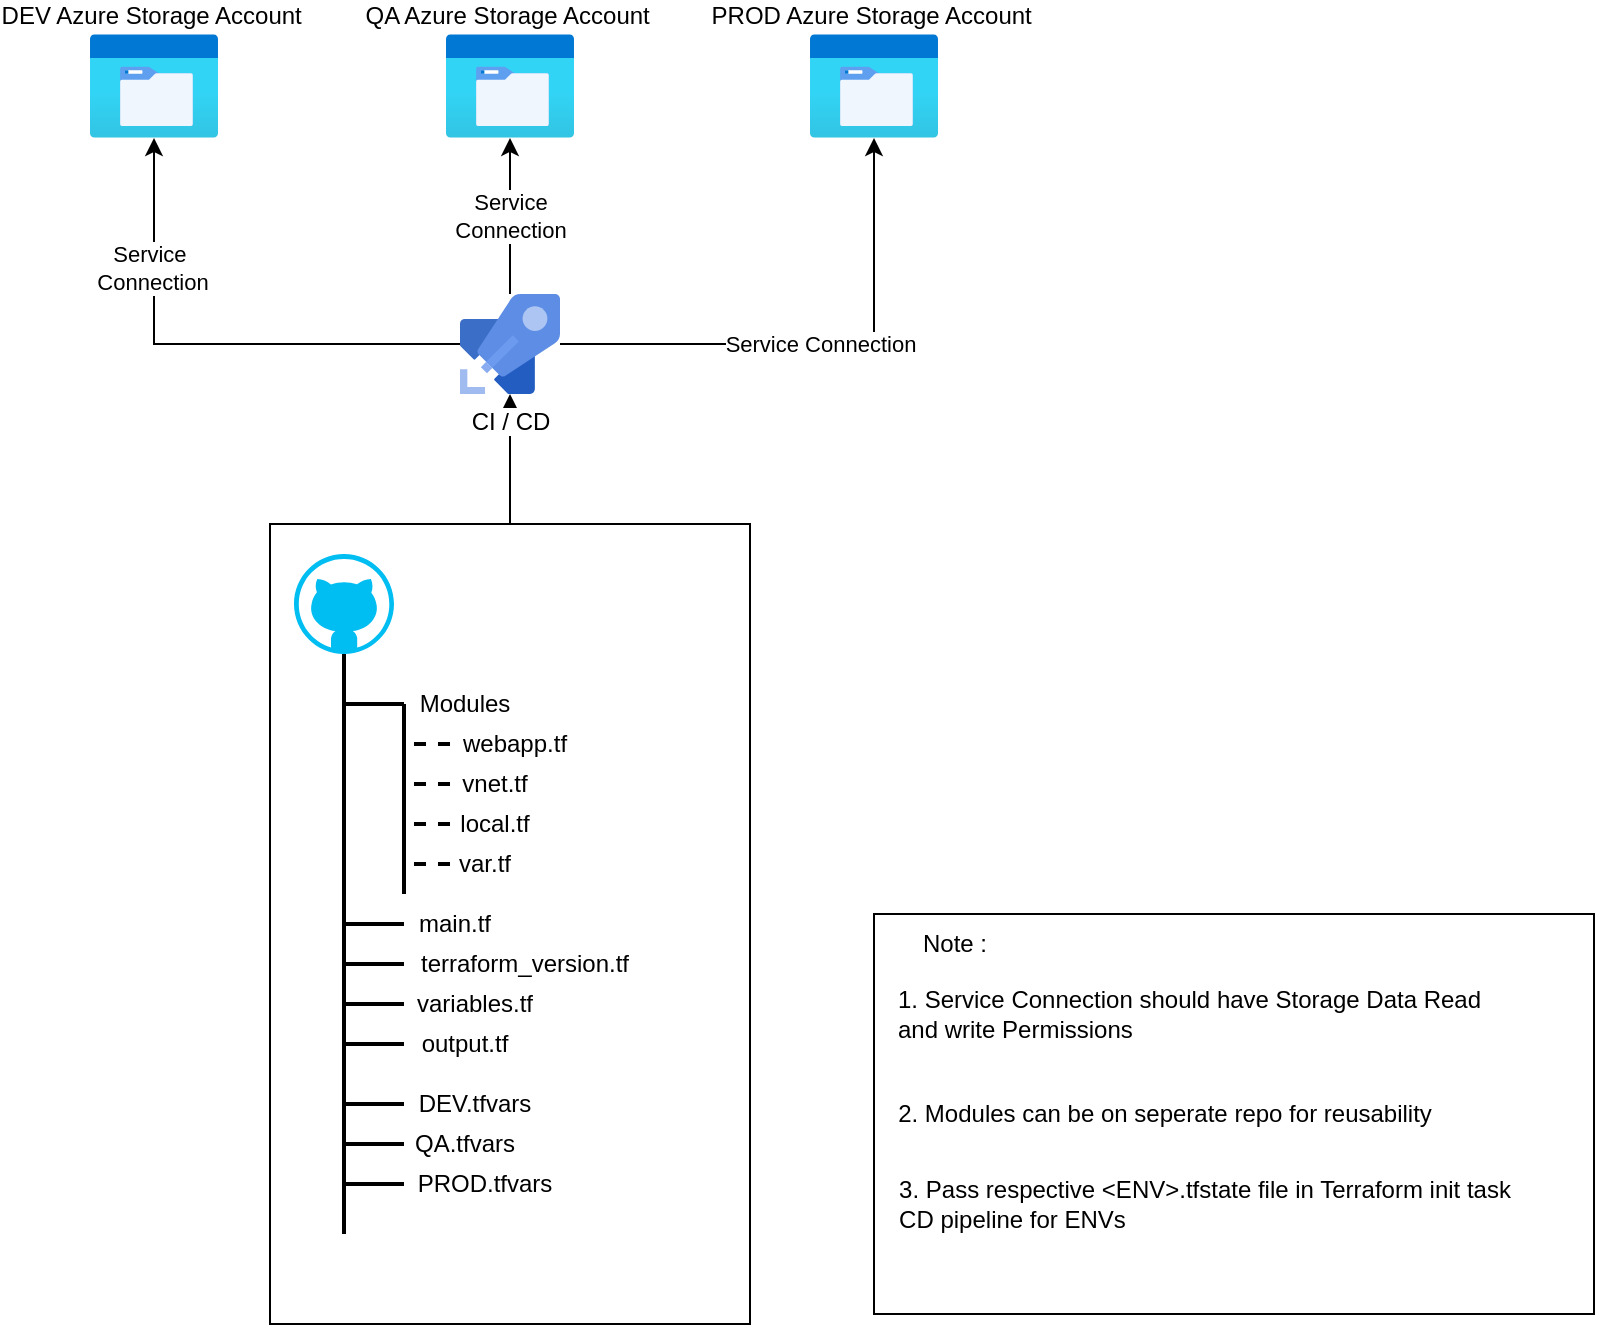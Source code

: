 <mxfile version="20.6.2" type="device"><diagram id="OgOpwDSgZrxH5hxkTIed" name="For Azure "><mxGraphModel dx="1422" dy="876" grid="1" gridSize="10" guides="1" tooltips="1" connect="1" arrows="1" fold="1" page="1" pageScale="1" pageWidth="3300" pageHeight="2339" math="0" shadow="0"><root><mxCell id="0"/><mxCell id="1" parent="0"/><mxCell id="o1jpF0g3ulaulpzSz3av-54" style="edgeStyle=orthogonalEdgeStyle;rounded=0;orthogonalLoop=1;jettySize=auto;html=1;" edge="1" parent="1" source="o1jpF0g3ulaulpzSz3av-20" target="o1jpF0g3ulaulpzSz3av-50"><mxGeometry relative="1" as="geometry"/></mxCell><mxCell id="o1jpF0g3ulaulpzSz3av-20" value="" style="verticalLabelPosition=bottom;verticalAlign=top;html=1;shape=mxgraph.basic.rect;fillColor2=none;strokeWidth=1;size=20;indent=5;" vertex="1" parent="1"><mxGeometry x="218" y="305" width="240" height="400" as="geometry"/></mxCell><mxCell id="o1jpF0g3ulaulpzSz3av-1" value="DEV Azure Storage Account&amp;nbsp;" style="aspect=fixed;html=1;points=[];align=center;image;fontSize=12;image=img/lib/azure2/general/Storage_Azure_Files.svg;labelPosition=center;verticalLabelPosition=top;verticalAlign=bottom;" vertex="1" parent="1"><mxGeometry x="128" y="60" width="64" height="52" as="geometry"/></mxCell><mxCell id="o1jpF0g3ulaulpzSz3av-2" value="QA Azure Storage Account&amp;nbsp;" style="aspect=fixed;html=1;points=[];align=center;image;fontSize=12;image=img/lib/azure2/general/Storage_Azure_Files.svg;labelPosition=center;verticalLabelPosition=top;verticalAlign=bottom;" vertex="1" parent="1"><mxGeometry x="306" y="60" width="64" height="52" as="geometry"/></mxCell><mxCell id="o1jpF0g3ulaulpzSz3av-3" value="PROD Azure Storage Account&amp;nbsp;" style="aspect=fixed;html=1;points=[];align=center;image;fontSize=12;image=img/lib/azure2/general/Storage_Azure_Files.svg;labelPosition=center;verticalLabelPosition=top;verticalAlign=bottom;" vertex="1" parent="1"><mxGeometry x="488" y="60" width="64" height="52" as="geometry"/></mxCell><mxCell id="o1jpF0g3ulaulpzSz3av-4" value="" style="verticalLabelPosition=bottom;html=1;verticalAlign=top;align=center;strokeColor=none;fillColor=#00BEF2;shape=mxgraph.azure.github_code;pointerEvents=1;" vertex="1" parent="1"><mxGeometry x="230" y="320" width="50" height="50" as="geometry"/></mxCell><mxCell id="o1jpF0g3ulaulpzSz3av-7" value="Modules" style="text;html=1;align=center;verticalAlign=middle;resizable=0;points=[];autosize=1;strokeColor=none;fillColor=none;" vertex="1" parent="1"><mxGeometry x="280" y="380" width="70" height="30" as="geometry"/></mxCell><mxCell id="o1jpF0g3ulaulpzSz3av-8" value="webapp.tf" style="text;html=1;align=center;verticalAlign=middle;resizable=0;points=[];autosize=1;strokeColor=none;fillColor=none;" vertex="1" parent="1"><mxGeometry x="300" y="400" width="80" height="30" as="geometry"/></mxCell><mxCell id="o1jpF0g3ulaulpzSz3av-9" value="vnet.tf" style="text;html=1;align=center;verticalAlign=middle;resizable=0;points=[];autosize=1;strokeColor=none;fillColor=none;" vertex="1" parent="1"><mxGeometry x="300" y="420" width="60" height="30" as="geometry"/></mxCell><mxCell id="o1jpF0g3ulaulpzSz3av-10" value="local.tf" style="text;html=1;align=center;verticalAlign=middle;resizable=0;points=[];autosize=1;strokeColor=none;fillColor=none;" vertex="1" parent="1"><mxGeometry x="300" y="440" width="60" height="30" as="geometry"/></mxCell><mxCell id="o1jpF0g3ulaulpzSz3av-11" value="var.tf" style="text;html=1;align=center;verticalAlign=middle;resizable=0;points=[];autosize=1;strokeColor=none;fillColor=none;" vertex="1" parent="1"><mxGeometry x="300" y="460" width="50" height="30" as="geometry"/></mxCell><mxCell id="o1jpF0g3ulaulpzSz3av-12" value="main.tf" style="text;html=1;align=center;verticalAlign=middle;resizable=0;points=[];autosize=1;strokeColor=none;fillColor=none;" vertex="1" parent="1"><mxGeometry x="280" y="490" width="60" height="30" as="geometry"/></mxCell><mxCell id="o1jpF0g3ulaulpzSz3av-13" value="terraform_version.tf" style="text;html=1;align=center;verticalAlign=middle;resizable=0;points=[];autosize=1;strokeColor=none;fillColor=none;" vertex="1" parent="1"><mxGeometry x="280" y="510" width="130" height="30" as="geometry"/></mxCell><mxCell id="o1jpF0g3ulaulpzSz3av-14" value="DEV.tfvars&lt;span style=&quot;color: rgba(0, 0, 0, 0); font-family: monospace; font-size: 0px; text-align: start;&quot;&gt;%3CmxGraphModel%3E%3Croot%3E%3CmxCell%20id%3D%220%22%2F%3E%3CmxCell%20id%3D%221%22%20parent%3D%220%22%2F%3E%3CmxCell%20id%3D%222%22%20value%3D%22webapp.tf%22%20style%3D%22text%3Bhtml%3D1%3Balign%3Dcenter%3BverticalAlign%3Dmiddle%3Bresizable%3D0%3Bpoints%3D%5B%5D%3Bautosize%3D1%3BstrokeColor%3Dnone%3BfillColor%3Dnone%3B%22%20vertex%3D%221%22%20parent%3D%221%22%3E%3CmxGeometry%20x%3D%22300%22%20y%3D%22400%22%20width%3D%2280%22%20height%3D%2230%22%20as%3D%22geometry%22%2F%3E%3C%2FmxCell%3E%3C%2Froot%3E%3C%2FmxGraphModel%3E&lt;/span&gt;" style="text;html=1;align=center;verticalAlign=middle;resizable=0;points=[];autosize=1;strokeColor=none;fillColor=none;" vertex="1" parent="1"><mxGeometry x="280" y="580" width="80" height="30" as="geometry"/></mxCell><mxCell id="o1jpF0g3ulaulpzSz3av-15" value="QA.tfvars&lt;span style=&quot;color: rgba(0, 0, 0, 0); font-family: monospace; font-size: 0px; text-align: start;&quot;&gt;%3CmxGraphModel%3E%3Croot%3E%3CmxCell%20id%3D%220%22%2F%3E%3CmxCell%20id%3D%221%22%20parent%3D%220%22%2F%3E%3CmxCell%20id%3D%222%22%20value%3D%22webapp.tf%22%20style%3D%22text%3Bhtml%3D1%3Balign%3Dcenter%3BverticalAlign%3Dmiddle%3Bresizable%3D0%3Bpoints%3D%5B%5D%3Bautosize%3D1%3BstrokeColor%3Dnone%3BfillColor%3Dnone%3B%22%20vertex%3D%221%22%20parent%3D%221%22%3E%3CmxGeometry%20x%3D%22300%22%20y%3D%22400%22%20width%3D%2280%22%20height%3D%2230%22%20as%3D%22geometry%22%2F%3E%3C%2FmxCell%3E%3C%2Froot%3E%3C%2FmxGraphModel%3E&lt;/span&gt;" style="text;html=1;align=center;verticalAlign=middle;resizable=0;points=[];autosize=1;strokeColor=none;fillColor=none;" vertex="1" parent="1"><mxGeometry x="280" y="600" width="70" height="30" as="geometry"/></mxCell><mxCell id="o1jpF0g3ulaulpzSz3av-16" value="PROD.tfvars&lt;span style=&quot;color: rgba(0, 0, 0, 0); font-family: monospace; font-size: 0px; text-align: start;&quot;&gt;%3CmxGraphModel%3E%3Croot%3E%3CmxCell%20id%3D%220%22%2F%3E%3CmxCell%20id%3D%221%22%20parent%3D%220%22%2F%3E%3CmxCell%20id%3D%222%22%20value%3D%22webapp.tf%22%20style%3D%22text%3Bhtml%3D1%3Balign%3Dcenter%3BverticalAlign%3Dmiddle%3Bresizable%3D0%3Bpoints%3D%5B%5D%3Bautosize%3D1%3BstrokeColor%3Dnone%3BfillColor%3Dnone%3B%22%20vertex%3D%221%22%20parent%3D%221%22%3E%3CmxGeometry%20x%3D%22300%22%20y%3D%22400%22%20width%3D%2280%22%20height%3D%2230%22%20as%3D%22geometry%22%2F%3E%3C%2FmxCell%3E%3C%2Froot%3E%3C%2FmxGraphModel%3E&lt;/span&gt;" style="text;html=1;align=center;verticalAlign=middle;resizable=0;points=[];autosize=1;strokeColor=none;fillColor=none;" vertex="1" parent="1"><mxGeometry x="280" y="620" width="90" height="30" as="geometry"/></mxCell><mxCell id="o1jpF0g3ulaulpzSz3av-17" value="variables.tf" style="text;html=1;align=center;verticalAlign=middle;resizable=0;points=[];autosize=1;strokeColor=none;fillColor=none;" vertex="1" parent="1"><mxGeometry x="280" y="530" width="80" height="30" as="geometry"/></mxCell><mxCell id="o1jpF0g3ulaulpzSz3av-18" value="output.tf" style="text;html=1;align=center;verticalAlign=middle;resizable=0;points=[];autosize=1;strokeColor=none;fillColor=none;" vertex="1" parent="1"><mxGeometry x="280" y="550" width="70" height="30" as="geometry"/></mxCell><mxCell id="o1jpF0g3ulaulpzSz3av-22" value="" style="line;strokeWidth=2;direction=south;html=1;" vertex="1" parent="1"><mxGeometry x="250" y="370" width="10" height="290" as="geometry"/></mxCell><mxCell id="o1jpF0g3ulaulpzSz3av-24" value="" style="line;strokeWidth=2;html=1;" vertex="1" parent="1"><mxGeometry x="255" y="390" width="30" height="10" as="geometry"/></mxCell><mxCell id="o1jpF0g3ulaulpzSz3av-25" value="" style="line;strokeWidth=2;html=1;" vertex="1" parent="1"><mxGeometry x="255" y="500" width="30" height="10" as="geometry"/></mxCell><mxCell id="o1jpF0g3ulaulpzSz3av-33" value="" style="line;strokeWidth=2;html=1;dashed=1;" vertex="1" parent="1"><mxGeometry x="290" y="410" width="20" height="10" as="geometry"/></mxCell><mxCell id="o1jpF0g3ulaulpzSz3av-34" value="" style="line;strokeWidth=2;html=1;dashed=1;" vertex="1" parent="1"><mxGeometry x="290" y="430" width="20" height="10" as="geometry"/></mxCell><mxCell id="o1jpF0g3ulaulpzSz3av-37" value="" style="line;strokeWidth=2;html=1;dashed=1;" vertex="1" parent="1"><mxGeometry x="290" y="450" width="20" height="10" as="geometry"/></mxCell><mxCell id="o1jpF0g3ulaulpzSz3av-38" value="" style="line;strokeWidth=2;html=1;dashed=1;" vertex="1" parent="1"><mxGeometry x="290" y="470" width="20" height="10" as="geometry"/></mxCell><mxCell id="o1jpF0g3ulaulpzSz3av-41" value="" style="line;strokeWidth=2;html=1;" vertex="1" parent="1"><mxGeometry x="255" y="520" width="30" height="10" as="geometry"/></mxCell><mxCell id="o1jpF0g3ulaulpzSz3av-42" value="" style="line;strokeWidth=2;html=1;" vertex="1" parent="1"><mxGeometry x="255" y="540" width="30" height="10" as="geometry"/></mxCell><mxCell id="o1jpF0g3ulaulpzSz3av-43" value="" style="line;strokeWidth=2;html=1;" vertex="1" parent="1"><mxGeometry x="255" y="560" width="30" height="10" as="geometry"/></mxCell><mxCell id="o1jpF0g3ulaulpzSz3av-44" value="" style="line;strokeWidth=2;html=1;" vertex="1" parent="1"><mxGeometry x="255" y="590" width="30" height="10" as="geometry"/></mxCell><mxCell id="o1jpF0g3ulaulpzSz3av-45" value="" style="line;strokeWidth=2;html=1;" vertex="1" parent="1"><mxGeometry x="255" y="610" width="30" height="10" as="geometry"/></mxCell><mxCell id="o1jpF0g3ulaulpzSz3av-46" value="" style="line;strokeWidth=2;html=1;" vertex="1" parent="1"><mxGeometry x="255" y="630" width="30" height="10" as="geometry"/></mxCell><mxCell id="o1jpF0g3ulaulpzSz3av-47" value="" style="line;strokeWidth=2;direction=south;html=1;" vertex="1" parent="1"><mxGeometry x="280" y="395" width="10" height="95" as="geometry"/></mxCell><mxCell id="o1jpF0g3ulaulpzSz3av-51" style="edgeStyle=orthogonalEdgeStyle;rounded=0;orthogonalLoop=1;jettySize=auto;html=1;" edge="1" parent="1" source="o1jpF0g3ulaulpzSz3av-50" target="o1jpF0g3ulaulpzSz3av-1"><mxGeometry relative="1" as="geometry"><mxPoint x="160" y="140" as="targetPoint"/></mxGeometry></mxCell><mxCell id="o1jpF0g3ulaulpzSz3av-55" value="Service&amp;nbsp;&lt;br&gt;Connection" style="edgeLabel;html=1;align=center;verticalAlign=middle;resizable=0;points=[];" vertex="1" connectable="0" parent="o1jpF0g3ulaulpzSz3av-51"><mxGeometry x="0.495" y="1" relative="1" as="geometry"><mxPoint as="offset"/></mxGeometry></mxCell><mxCell id="o1jpF0g3ulaulpzSz3av-52" value="Service&lt;br&gt;Connection" style="edgeStyle=orthogonalEdgeStyle;rounded=0;orthogonalLoop=1;jettySize=auto;html=1;" edge="1" parent="1" source="o1jpF0g3ulaulpzSz3av-50" target="o1jpF0g3ulaulpzSz3av-2"><mxGeometry relative="1" as="geometry"/></mxCell><mxCell id="o1jpF0g3ulaulpzSz3av-53" value="Service Connection" style="edgeStyle=orthogonalEdgeStyle;rounded=0;orthogonalLoop=1;jettySize=auto;html=1;" edge="1" parent="1" source="o1jpF0g3ulaulpzSz3av-50" target="o1jpF0g3ulaulpzSz3av-3"><mxGeometry relative="1" as="geometry"/></mxCell><mxCell id="o1jpF0g3ulaulpzSz3av-50" value="CI / CD" style="sketch=0;aspect=fixed;html=1;points=[];align=center;image;fontSize=12;image=img/lib/mscae/Azure_Pipelines.svg;dashed=1;" vertex="1" parent="1"><mxGeometry x="313" y="190" width="50" height="50" as="geometry"/></mxCell><mxCell id="o1jpF0g3ulaulpzSz3av-65" value="" style="group" vertex="1" connectable="0" parent="1"><mxGeometry x="520" y="500" width="360" height="200" as="geometry"/></mxCell><mxCell id="o1jpF0g3ulaulpzSz3av-62" value="" style="verticalLabelPosition=bottom;verticalAlign=top;html=1;shape=mxgraph.basic.rect;fillColor2=none;strokeWidth=1;size=20;indent=5;container=0;" vertex="1" parent="o1jpF0g3ulaulpzSz3av-65"><mxGeometry width="360" height="200" as="geometry"/></mxCell><mxCell id="o1jpF0g3ulaulpzSz3av-59" value="&lt;span style=&quot;background-color: initial;&quot;&gt;1. Service Connection should&amp;nbsp;&lt;/span&gt;&lt;span style=&quot;background-color: initial;&quot;&gt;have Storage Data Read&lt;/span&gt;&lt;br&gt;&lt;span style=&quot;&quot;&gt;&lt;div style=&quot;&quot;&gt;&lt;span style=&quot;background-color: initial;&quot;&gt;and write Permissions&lt;/span&gt;&lt;/div&gt;&lt;/span&gt;" style="text;html=1;align=left;verticalAlign=middle;resizable=0;points=[];autosize=1;strokeColor=none;fillColor=none;container=0;" vertex="1" parent="o1jpF0g3ulaulpzSz3av-65"><mxGeometry x="10" y="30" width="320" height="40" as="geometry"/></mxCell><mxCell id="o1jpF0g3ulaulpzSz3av-60" value="&lt;div style=&quot;text-align: justify;&quot;&gt;&lt;span style=&quot;background-color: initial;&quot;&gt;2. Modules can be on seperate&amp;nbsp;&lt;/span&gt;&lt;span style=&quot;background-color: initial;&quot;&gt;repo for reusability&lt;/span&gt;&lt;/div&gt;" style="text;html=1;align=center;verticalAlign=middle;resizable=0;points=[];autosize=1;strokeColor=none;fillColor=none;container=0;" vertex="1" parent="o1jpF0g3ulaulpzSz3av-65"><mxGeometry y="85" width="290" height="30" as="geometry"/></mxCell><mxCell id="o1jpF0g3ulaulpzSz3av-61" value="3. Pass respective &amp;lt;ENV&amp;gt;.tfstate file in Terraform init task &lt;br&gt;&lt;div style=&quot;text-align: justify;&quot;&gt;&lt;span style=&quot;background-color: initial;&quot;&gt;CD pipeline for ENVs&lt;/span&gt;&lt;/div&gt;" style="text;html=1;align=center;verticalAlign=middle;resizable=0;points=[];autosize=1;strokeColor=none;fillColor=none;container=0;" vertex="1" parent="o1jpF0g3ulaulpzSz3av-65"><mxGeometry y="125" width="330" height="40" as="geometry"/></mxCell><mxCell id="o1jpF0g3ulaulpzSz3av-64" value="Note :" style="text;html=1;align=center;verticalAlign=middle;resizable=0;points=[];autosize=1;strokeColor=none;fillColor=none;container=0;" vertex="1" parent="o1jpF0g3ulaulpzSz3av-65"><mxGeometry x="10" width="60" height="30" as="geometry"/></mxCell></root></mxGraphModel></diagram></mxfile>